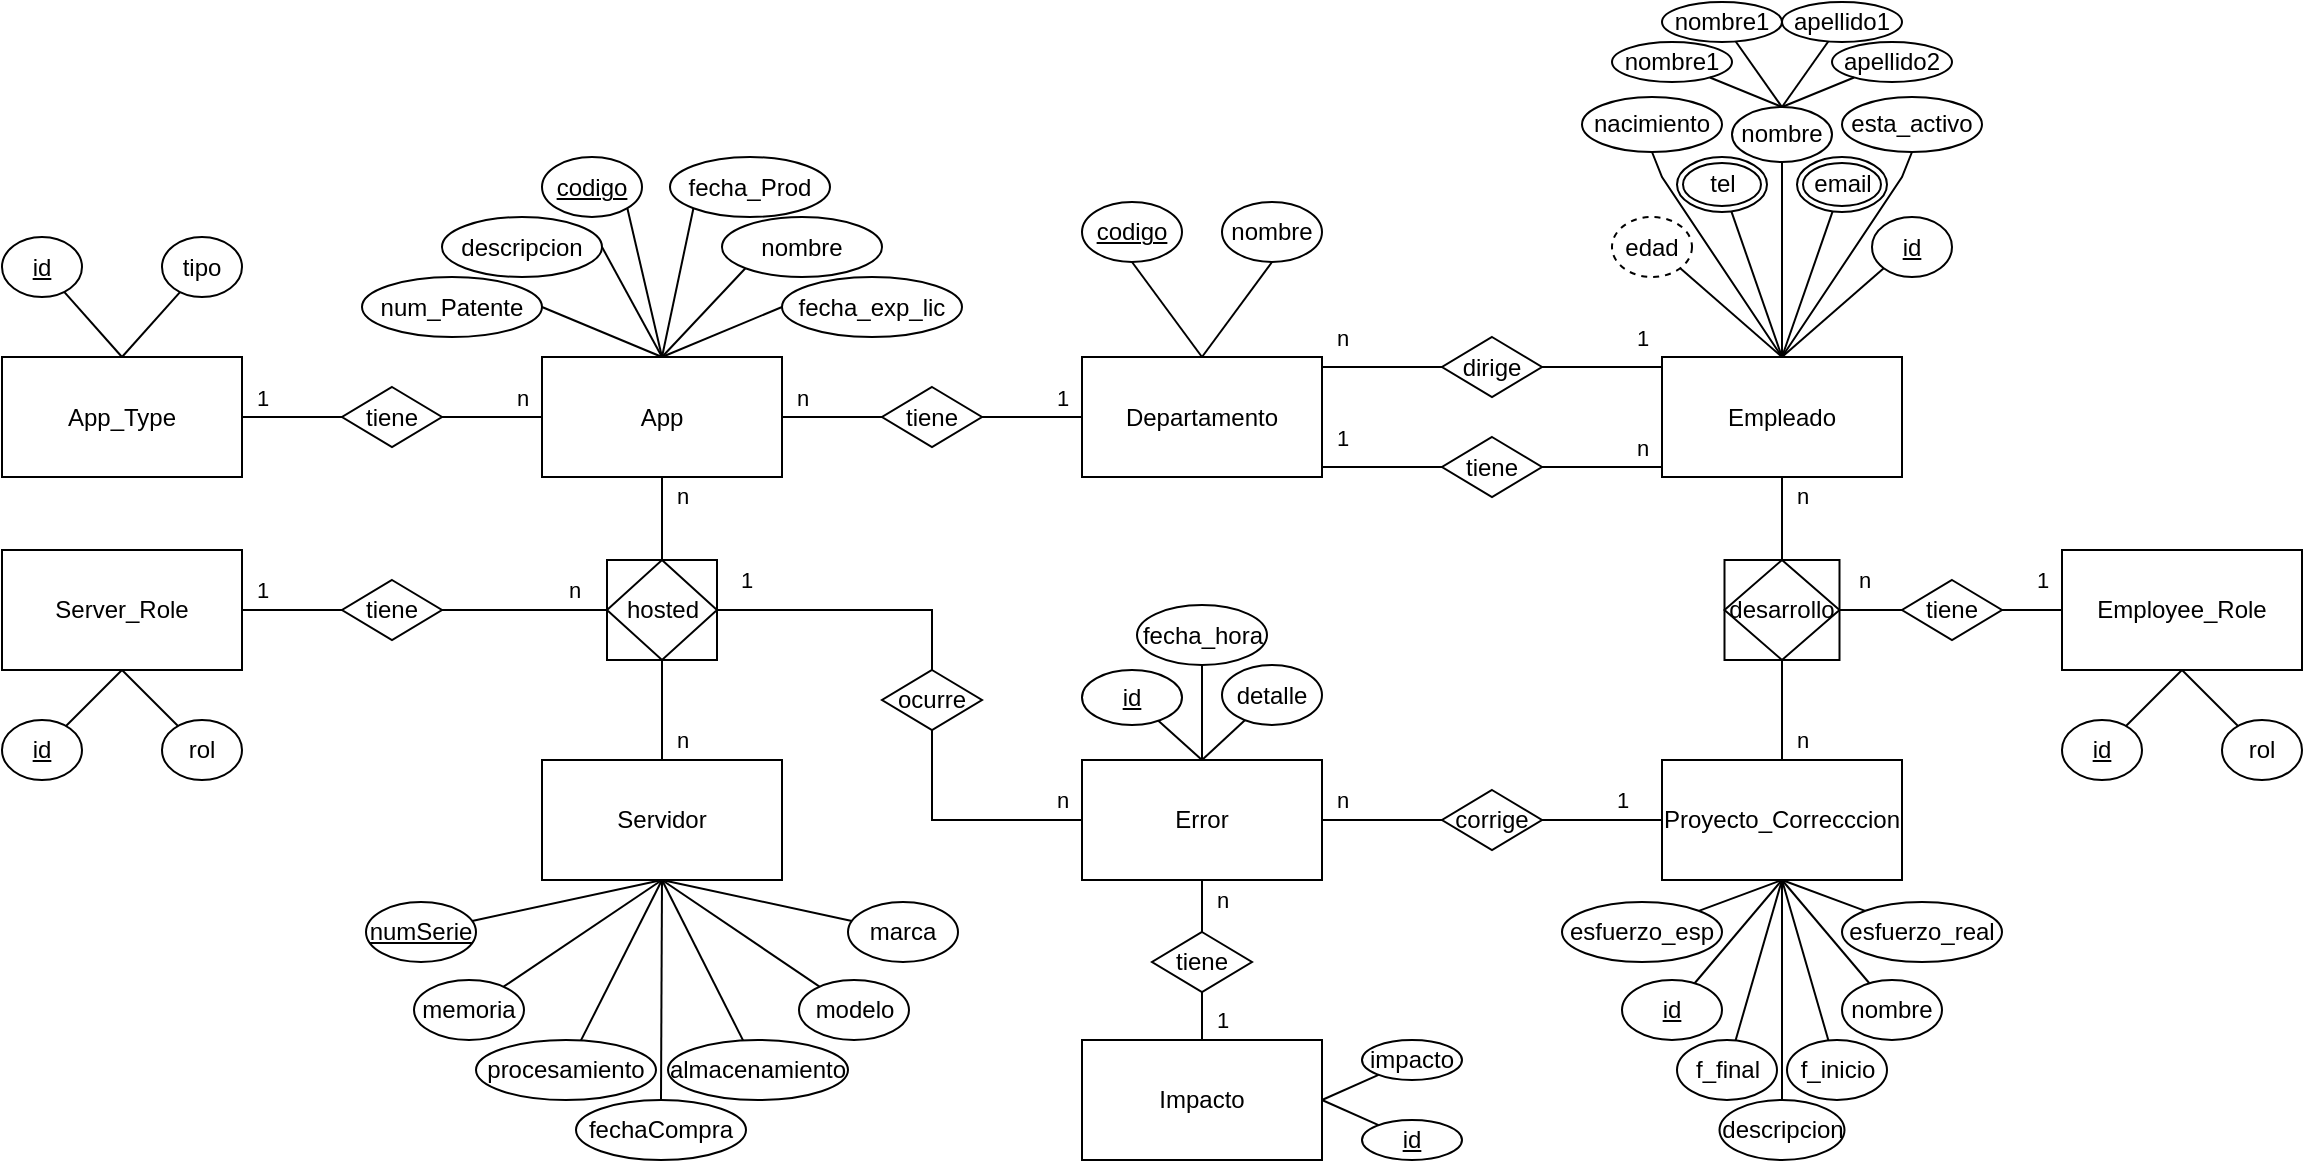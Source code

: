 <mxfile version="20.2.8" type="device"><diagram id="KwfGGUt9zE8hWMJmlFXR" name="Página-1"><mxGraphModel dx="1038" dy="1818" grid="1" gridSize="10" guides="1" tooltips="1" connect="1" arrows="1" fold="1" page="1" pageScale="1" pageWidth="827" pageHeight="1169" math="0" shadow="0"><root><mxCell id="0"/><mxCell id="1" parent="0"/><mxCell id="jGtDUnaClFhMAwgJRY5a-1" value="App" style="rounded=0;whiteSpace=wrap;html=1;" parent="1" vertex="1"><mxGeometry x="270" y="-991.5" width="120" height="60" as="geometry"/></mxCell><mxCell id="jGtDUnaClFhMAwgJRY5a-2" value="Departamento" style="rounded=0;whiteSpace=wrap;html=1;" parent="1" vertex="1"><mxGeometry x="540" y="-991.5" width="120" height="60" as="geometry"/></mxCell><mxCell id="jGtDUnaClFhMAwgJRY5a-3" value="Servidor" style="rounded=0;whiteSpace=wrap;html=1;" parent="1" vertex="1"><mxGeometry x="270" y="-790" width="120" height="60" as="geometry"/></mxCell><mxCell id="jGtDUnaClFhMAwgJRY5a-4" value="Error" style="rounded=0;whiteSpace=wrap;html=1;" parent="1" vertex="1"><mxGeometry x="540" y="-790" width="120" height="60" as="geometry"/></mxCell><mxCell id="jGtDUnaClFhMAwgJRY5a-5" value="Proyecto_Correcccion" style="rounded=0;whiteSpace=wrap;html=1;" parent="1" vertex="1"><mxGeometry x="830" y="-790" width="120" height="60" as="geometry"/></mxCell><mxCell id="jGtDUnaClFhMAwgJRY5a-6" value="Empleado" style="rounded=0;whiteSpace=wrap;html=1;" parent="1" vertex="1"><mxGeometry x="830" y="-991.5" width="120" height="60" as="geometry"/></mxCell><mxCell id="jGtDUnaClFhMAwgJRY5a-7" value="Impacto" style="rounded=0;whiteSpace=wrap;html=1;" parent="1" vertex="1"><mxGeometry x="540" y="-650" width="120" height="60" as="geometry"/></mxCell><mxCell id="jGtDUnaClFhMAwgJRY5a-8" value="Server_Role" style="rounded=0;whiteSpace=wrap;html=1;" parent="1" vertex="1"><mxGeometry y="-895" width="120" height="60" as="geometry"/></mxCell><mxCell id="jGtDUnaClFhMAwgJRY5a-9" value="Employee_Role" style="rounded=0;whiteSpace=wrap;html=1;" parent="1" vertex="1"><mxGeometry x="1030" y="-895" width="120" height="60" as="geometry"/></mxCell><mxCell id="jGtDUnaClFhMAwgJRY5a-10" value="App_Type" style="rounded=0;whiteSpace=wrap;html=1;" parent="1" vertex="1"><mxGeometry y="-991.5" width="120" height="60" as="geometry"/></mxCell><mxCell id="jGtDUnaClFhMAwgJRY5a-11" value="codigo" style="ellipse;whiteSpace=wrap;html=1;align=center;fontStyle=4;" parent="1" vertex="1"><mxGeometry x="270" y="-1091.5" width="50" height="30" as="geometry"/></mxCell><mxCell id="jGtDUnaClFhMAwgJRY5a-12" value="numSerie" style="ellipse;whiteSpace=wrap;html=1;align=center;fontStyle=4;flipH=0;" parent="1" vertex="1"><mxGeometry x="182" y="-719" width="55" height="30" as="geometry"/></mxCell><mxCell id="jGtDUnaClFhMAwgJRY5a-13" value="marca" style="ellipse;whiteSpace=wrap;html=1;align=center;fontStyle=0;flipH=0;" parent="1" vertex="1"><mxGeometry x="423" y="-719" width="55" height="30" as="geometry"/></mxCell><mxCell id="jGtDUnaClFhMAwgJRY5a-14" value="modelo" style="ellipse;whiteSpace=wrap;html=1;align=center;fontStyle=0;flipH=0;" parent="1" vertex="1"><mxGeometry x="398.5" y="-680" width="55" height="30" as="geometry"/></mxCell><mxCell id="jGtDUnaClFhMAwgJRY5a-15" value="memoria" style="ellipse;whiteSpace=wrap;html=1;align=center;fontStyle=0;flipH=0;" parent="1" vertex="1"><mxGeometry x="206" y="-680" width="55" height="30" as="geometry"/></mxCell><mxCell id="jGtDUnaClFhMAwgJRY5a-16" value="fechaCompra" style="ellipse;whiteSpace=wrap;html=1;align=center;fontStyle=0;flipH=1;" parent="1" vertex="1"><mxGeometry x="287" y="-620" width="85" height="30" as="geometry"/></mxCell><mxCell id="jGtDUnaClFhMAwgJRY5a-17" value="procesamiento" style="ellipse;whiteSpace=wrap;html=1;align=center;fontStyle=0;flipH=0;" parent="1" vertex="1"><mxGeometry x="237" y="-650" width="90" height="30" as="geometry"/></mxCell><mxCell id="jGtDUnaClFhMAwgJRY5a-18" value="almacenamiento" style="ellipse;whiteSpace=wrap;html=1;align=center;fontStyle=0;flipH=0;" parent="1" vertex="1"><mxGeometry x="333" y="-650" width="90" height="30" as="geometry"/></mxCell><mxCell id="jGtDUnaClFhMAwgJRY5a-19" value="codigo" style="ellipse;whiteSpace=wrap;html=1;align=center;fontStyle=4;" parent="1" vertex="1"><mxGeometry x="540" y="-1069" width="50" height="30" as="geometry"/></mxCell><mxCell id="jGtDUnaClFhMAwgJRY5a-20" value="id" style="ellipse;whiteSpace=wrap;html=1;align=center;fontStyle=4;" parent="1" vertex="1"><mxGeometry x="540" y="-835" width="50" height="27.5" as="geometry"/></mxCell><mxCell id="jGtDUnaClFhMAwgJRY5a-21" value="nombre" style="ellipse;whiteSpace=wrap;html=1;align=center;fontStyle=0;" parent="1" vertex="1"><mxGeometry x="610" y="-1069" width="50" height="30" as="geometry"/></mxCell><mxCell id="jGtDUnaClFhMAwgJRY5a-22" value="detalle" style="ellipse;whiteSpace=wrap;html=1;align=center;fontStyle=0;" parent="1" vertex="1"><mxGeometry x="610" y="-837.5" width="50" height="30" as="geometry"/></mxCell><mxCell id="jGtDUnaClFhMAwgJRY5a-23" value="fecha_hora" style="ellipse;whiteSpace=wrap;html=1;align=center;fontStyle=0;" parent="1" vertex="1"><mxGeometry x="567.5" y="-867.5" width="65" height="30" as="geometry"/></mxCell><mxCell id="jGtDUnaClFhMAwgJRY5a-24" value="num_Patente" style="ellipse;whiteSpace=wrap;html=1;align=center;" parent="1" vertex="1"><mxGeometry x="180" y="-1031.5" width="90" height="30" as="geometry"/></mxCell><mxCell id="jGtDUnaClFhMAwgJRY5a-25" value="nombre" style="ellipse;whiteSpace=wrap;html=1;align=center;" parent="1" vertex="1"><mxGeometry x="360" y="-1061.5" width="80" height="30" as="geometry"/></mxCell><mxCell id="jGtDUnaClFhMAwgJRY5a-26" value="tipo" style="ellipse;whiteSpace=wrap;html=1;align=center;fontStyle=0" parent="1" vertex="1"><mxGeometry x="80" y="-1051.5" width="40" height="30" as="geometry"/></mxCell><mxCell id="jGtDUnaClFhMAwgJRY5a-27" value="id" style="ellipse;whiteSpace=wrap;html=1;align=center;fontStyle=4" parent="1" vertex="1"><mxGeometry y="-1051.5" width="40" height="30" as="geometry"/></mxCell><mxCell id="jGtDUnaClFhMAwgJRY5a-28" value="id" style="ellipse;whiteSpace=wrap;html=1;align=center;fontStyle=4" parent="1" vertex="1"><mxGeometry y="-810" width="40" height="30" as="geometry"/></mxCell><mxCell id="jGtDUnaClFhMAwgJRY5a-29" value="id" style="ellipse;whiteSpace=wrap;html=1;align=center;fontStyle=4" parent="1" vertex="1"><mxGeometry x="1030" y="-810" width="40" height="30" as="geometry"/></mxCell><mxCell id="jGtDUnaClFhMAwgJRY5a-30" value="id" style="ellipse;whiteSpace=wrap;html=1;align=center;fontStyle=4" parent="1" vertex="1"><mxGeometry x="810" y="-680" width="50" height="30" as="geometry"/></mxCell><mxCell id="jGtDUnaClFhMAwgJRY5a-31" value="rol" style="ellipse;whiteSpace=wrap;html=1;align=center;fontStyle=0" parent="1" vertex="1"><mxGeometry x="80" y="-810" width="40" height="30" as="geometry"/></mxCell><mxCell id="jGtDUnaClFhMAwgJRY5a-32" value="rol" style="ellipse;whiteSpace=wrap;html=1;align=center;fontStyle=0" parent="1" vertex="1"><mxGeometry x="1110" y="-810" width="40" height="30" as="geometry"/></mxCell><mxCell id="jGtDUnaClFhMAwgJRY5a-33" value="nombre" style="ellipse;whiteSpace=wrap;html=1;align=center;fontStyle=0" parent="1" vertex="1"><mxGeometry x="920" y="-680" width="50" height="30" as="geometry"/></mxCell><mxCell id="jGtDUnaClFhMAwgJRY5a-34" value="descripcion" style="ellipse;whiteSpace=wrap;html=1;align=center;fontStyle=0" parent="1" vertex="1"><mxGeometry x="858.75" y="-620" width="62.5" height="30" as="geometry"/></mxCell><mxCell id="jGtDUnaClFhMAwgJRY5a-35" value="f_inicio" style="ellipse;whiteSpace=wrap;html=1;align=center;fontStyle=0" parent="1" vertex="1"><mxGeometry x="892.5" y="-650" width="50" height="30" as="geometry"/></mxCell><mxCell id="jGtDUnaClFhMAwgJRY5a-36" value="f_final" style="ellipse;whiteSpace=wrap;html=1;align=center;fontStyle=0" parent="1" vertex="1"><mxGeometry x="837.5" y="-650" width="50" height="30" as="geometry"/></mxCell><mxCell id="jGtDUnaClFhMAwgJRY5a-37" value="esfuerzo_esp" style="ellipse;whiteSpace=wrap;html=1;align=center;fontStyle=0" parent="1" vertex="1"><mxGeometry x="780" y="-719" width="80" height="30" as="geometry"/></mxCell><mxCell id="jGtDUnaClFhMAwgJRY5a-38" value="descripcion" style="ellipse;whiteSpace=wrap;html=1;align=center;" parent="1" vertex="1"><mxGeometry x="220" y="-1061.5" width="80" height="30" as="geometry"/></mxCell><mxCell id="jGtDUnaClFhMAwgJRY5a-39" value="fecha_exp_lic" style="ellipse;whiteSpace=wrap;html=1;align=center;" parent="1" vertex="1"><mxGeometry x="390" y="-1031.5" width="90" height="30" as="geometry"/></mxCell><mxCell id="jGtDUnaClFhMAwgJRY5a-40" value="fecha_Prod" style="ellipse;whiteSpace=wrap;html=1;align=center;" parent="1" vertex="1"><mxGeometry x="334" y="-1091.5" width="80" height="30" as="geometry"/></mxCell><mxCell id="jGtDUnaClFhMAwgJRY5a-41" value="" style="endArrow=none;html=1;rounded=0;exitX=0.5;exitY=0;exitDx=0;exitDy=0;entryX=0;entryY=1;entryDx=0;entryDy=0;" parent="1" source="jGtDUnaClFhMAwgJRY5a-1" target="jGtDUnaClFhMAwgJRY5a-25" edge="1"><mxGeometry relative="1" as="geometry"><mxPoint x="260" y="-751.5" as="sourcePoint"/><mxPoint x="360" y="-1031.5" as="targetPoint"/></mxGeometry></mxCell><mxCell id="jGtDUnaClFhMAwgJRY5a-42" value="" style="endArrow=none;html=1;rounded=0;exitX=0.5;exitY=0;exitDx=0;exitDy=0;entryX=0;entryY=0.5;entryDx=0;entryDy=0;" parent="1" source="jGtDUnaClFhMAwgJRY5a-1" target="jGtDUnaClFhMAwgJRY5a-39" edge="1"><mxGeometry relative="1" as="geometry"><mxPoint x="340" y="-981.5" as="sourcePoint"/><mxPoint x="381.716" y="-1025.893" as="targetPoint"/></mxGeometry></mxCell><mxCell id="jGtDUnaClFhMAwgJRY5a-43" value="" style="endArrow=none;html=1;rounded=0;exitX=0.5;exitY=0;exitDx=0;exitDy=0;entryX=0.5;entryY=1;entryDx=0;entryDy=0;" parent="1" source="jGtDUnaClFhMAwgJRY5a-2" target="jGtDUnaClFhMAwgJRY5a-21" edge="1"><mxGeometry relative="1" as="geometry"><mxPoint x="580" y="-1006.5" as="sourcePoint"/><mxPoint x="640" y="-1031.5" as="targetPoint"/></mxGeometry></mxCell><mxCell id="jGtDUnaClFhMAwgJRY5a-44" value="" style="endArrow=none;html=1;rounded=0;exitX=0.5;exitY=0;exitDx=0;exitDy=0;" parent="1" source="jGtDUnaClFhMAwgJRY5a-4" target="jGtDUnaClFhMAwgJRY5a-22" edge="1"><mxGeometry relative="1" as="geometry"><mxPoint x="610" y="-800" as="sourcePoint"/><mxPoint x="640" y="-830" as="targetPoint"/></mxGeometry></mxCell><mxCell id="jGtDUnaClFhMAwgJRY5a-45" value="" style="endArrow=none;html=1;rounded=0;entryX=0.5;entryY=0;entryDx=0;entryDy=0;exitX=0.5;exitY=1;exitDx=0;exitDy=0;" parent="1" source="jGtDUnaClFhMAwgJRY5a-23" target="jGtDUnaClFhMAwgJRY5a-4" edge="1"><mxGeometry relative="1" as="geometry"><mxPoint x="610" y="-780.0" as="sourcePoint"/><mxPoint x="645" y="-805.0" as="targetPoint"/></mxGeometry></mxCell><mxCell id="jGtDUnaClFhMAwgJRY5a-46" value="" style="endArrow=none;html=1;rounded=0;exitX=0.5;exitY=1;exitDx=0;exitDy=0;entryX=0.5;entryY=0;entryDx=0;entryDy=0;" parent="1" source="jGtDUnaClFhMAwgJRY5a-19" target="jGtDUnaClFhMAwgJRY5a-2" edge="1"><mxGeometry relative="1" as="geometry"><mxPoint x="610" y="-981.5" as="sourcePoint"/><mxPoint x="645" y="-1029" as="targetPoint"/></mxGeometry></mxCell><mxCell id="jGtDUnaClFhMAwgJRY5a-47" value="" style="endArrow=none;html=1;rounded=0;entryX=0.5;entryY=0;entryDx=0;entryDy=0;" parent="1" source="jGtDUnaClFhMAwgJRY5a-20" target="jGtDUnaClFhMAwgJRY5a-4" edge="1"><mxGeometry relative="1" as="geometry"><mxPoint x="610" y="-780" as="sourcePoint"/><mxPoint x="570" y="-800" as="targetPoint"/></mxGeometry></mxCell><mxCell id="jGtDUnaClFhMAwgJRY5a-48" value="" style="endArrow=none;html=1;rounded=0;entryX=0.5;entryY=1;entryDx=0;entryDy=0;exitX=0.5;exitY=0;exitDx=0;exitDy=0;" parent="1" source="jGtDUnaClFhMAwgJRY5a-16" target="jGtDUnaClFhMAwgJRY5a-3" edge="1"><mxGeometry relative="1" as="geometry"><mxPoint x="490" y="-790" as="sourcePoint"/><mxPoint x="610" y="-780" as="targetPoint"/></mxGeometry></mxCell><mxCell id="jGtDUnaClFhMAwgJRY5a-49" value="" style="endArrow=none;html=1;rounded=0;entryX=0.5;entryY=1;entryDx=0;entryDy=0;" parent="1" source="jGtDUnaClFhMAwgJRY5a-17" target="jGtDUnaClFhMAwgJRY5a-3" edge="1"><mxGeometry relative="1" as="geometry"><mxPoint x="339.5" y="-610" as="sourcePoint"/><mxPoint x="340" y="-720" as="targetPoint"/></mxGeometry></mxCell><mxCell id="jGtDUnaClFhMAwgJRY5a-50" value="" style="endArrow=none;html=1;rounded=0;exitX=0.5;exitY=1;exitDx=0;exitDy=0;" parent="1" source="jGtDUnaClFhMAwgJRY5a-3" target="jGtDUnaClFhMAwgJRY5a-18" edge="1"><mxGeometry relative="1" as="geometry"><mxPoint x="299.485" y="-639.791" as="sourcePoint"/><mxPoint x="340" y="-720" as="targetPoint"/></mxGeometry></mxCell><mxCell id="jGtDUnaClFhMAwgJRY5a-51" value="" style="endArrow=none;html=1;rounded=0;entryX=0.5;entryY=1;entryDx=0;entryDy=0;" parent="1" source="jGtDUnaClFhMAwgJRY5a-15" target="jGtDUnaClFhMAwgJRY5a-3" edge="1"><mxGeometry relative="1" as="geometry"><mxPoint x="340" y="-720" as="sourcePoint"/><mxPoint x="380.515" y="-639.791" as="targetPoint"/></mxGeometry></mxCell><mxCell id="jGtDUnaClFhMAwgJRY5a-52" value="" style="endArrow=none;html=1;rounded=0;entryX=0.5;entryY=1;entryDx=0;entryDy=0;" parent="1" source="jGtDUnaClFhMAwgJRY5a-14" target="jGtDUnaClFhMAwgJRY5a-3" edge="1"><mxGeometry relative="1" as="geometry"><mxPoint x="260.821" y="-666.651" as="sourcePoint"/><mxPoint x="340" y="-720" as="targetPoint"/></mxGeometry></mxCell><mxCell id="jGtDUnaClFhMAwgJRY5a-53" value="" style="endArrow=none;html=1;rounded=0;exitX=0.5;exitY=1;exitDx=0;exitDy=0;" parent="1" source="jGtDUnaClFhMAwgJRY5a-3" target="jGtDUnaClFhMAwgJRY5a-12" edge="1"><mxGeometry relative="1" as="geometry"><mxPoint x="418.679" y="-666.651" as="sourcePoint"/><mxPoint x="340" y="-720" as="targetPoint"/></mxGeometry></mxCell><mxCell id="jGtDUnaClFhMAwgJRY5a-54" value="" style="endArrow=none;html=1;rounded=0;exitX=0.5;exitY=1;exitDx=0;exitDy=0;" parent="1" source="jGtDUnaClFhMAwgJRY5a-3" target="jGtDUnaClFhMAwgJRY5a-13" edge="1"><mxGeometry relative="1" as="geometry"><mxPoint x="340" y="-720" as="sourcePoint"/><mxPoint x="245.096" y="-699.485" as="targetPoint"/></mxGeometry></mxCell><mxCell id="jGtDUnaClFhMAwgJRY5a-55" value="" style="endArrow=none;html=1;rounded=0;exitX=1;exitY=0.5;exitDx=0;exitDy=0;entryX=0.5;entryY=0;entryDx=0;entryDy=0;" parent="1" source="jGtDUnaClFhMAwgJRY5a-24" target="jGtDUnaClFhMAwgJRY5a-1" edge="1"><mxGeometry relative="1" as="geometry"><mxPoint x="340" y="-981.5" as="sourcePoint"/><mxPoint x="370" y="-1021.5" as="targetPoint"/></mxGeometry></mxCell><mxCell id="jGtDUnaClFhMAwgJRY5a-56" value="" style="endArrow=none;html=1;rounded=0;exitX=1;exitY=0.5;exitDx=0;exitDy=0;entryX=0.5;entryY=0;entryDx=0;entryDy=0;" parent="1" source="jGtDUnaClFhMAwgJRY5a-38" target="jGtDUnaClFhMAwgJRY5a-1" edge="1"><mxGeometry relative="1" as="geometry"><mxPoint x="280" y="-1006.5" as="sourcePoint"/><mxPoint x="320" y="-1041.5" as="targetPoint"/></mxGeometry></mxCell><mxCell id="jGtDUnaClFhMAwgJRY5a-57" value="" style="endArrow=none;html=1;rounded=0;entryX=0.5;entryY=0;entryDx=0;entryDy=0;" parent="1" source="jGtDUnaClFhMAwgJRY5a-26" target="jGtDUnaClFhMAwgJRY5a-10" edge="1"><mxGeometry relative="1" as="geometry"><mxPoint x="44.142" y="-1015.893" as="sourcePoint"/><mxPoint x="70" y="-981.5" as="targetPoint"/></mxGeometry></mxCell><mxCell id="jGtDUnaClFhMAwgJRY5a-58" value="" style="endArrow=none;html=1;rounded=0;exitX=0.5;exitY=0;exitDx=0;exitDy=0;" parent="1" source="jGtDUnaClFhMAwgJRY5a-10" target="jGtDUnaClFhMAwgJRY5a-27" edge="1"><mxGeometry relative="1" as="geometry"><mxPoint x="110" y="-1011.5" as="sourcePoint"/><mxPoint x="70" y="-981.5" as="targetPoint"/></mxGeometry></mxCell><mxCell id="jGtDUnaClFhMAwgJRY5a-59" value="" style="endArrow=none;html=1;rounded=0;exitX=0.5;exitY=1;exitDx=0;exitDy=0;fontStyle=4" parent="1" source="jGtDUnaClFhMAwgJRY5a-8" target="jGtDUnaClFhMAwgJRY5a-31" edge="1"><mxGeometry relative="1" as="geometry"><mxPoint x="70" y="-830" as="sourcePoint"/><mxPoint x="110" y="-820" as="targetPoint"/></mxGeometry></mxCell><mxCell id="jGtDUnaClFhMAwgJRY5a-60" value="" style="endArrow=none;html=1;rounded=0;fontStyle=4;exitX=0.5;exitY=1;exitDx=0;exitDy=0;" parent="1" source="jGtDUnaClFhMAwgJRY5a-9" target="jGtDUnaClFhMAwgJRY5a-32" edge="1"><mxGeometry relative="1" as="geometry"><mxPoint x="1100" y="-820" as="sourcePoint"/><mxPoint x="1140" y="-820" as="targetPoint"/></mxGeometry></mxCell><mxCell id="jGtDUnaClFhMAwgJRY5a-61" value="" style="endArrow=none;html=1;rounded=0;exitX=0.5;exitY=1;exitDx=0;exitDy=0;fontStyle=4" parent="1" source="jGtDUnaClFhMAwgJRY5a-5" target="jGtDUnaClFhMAwgJRY5a-33" edge="1"><mxGeometry relative="1" as="geometry"><mxPoint x="887" y="-692.5" as="sourcePoint"/><mxPoint x="467" y="-677.5" as="targetPoint"/><Array as="points"><mxPoint x="890" y="-730"/></Array></mxGeometry></mxCell><mxCell id="jGtDUnaClFhMAwgJRY5a-62" value="" style="endArrow=none;html=1;rounded=0;entryX=0.5;entryY=1;entryDx=0;entryDy=0;" parent="1" source="jGtDUnaClFhMAwgJRY5a-28" target="jGtDUnaClFhMAwgJRY5a-8" edge="1"><mxGeometry relative="1" as="geometry"><mxPoint x="70" y="-825" as="sourcePoint"/><mxPoint x="110" y="-800" as="targetPoint"/></mxGeometry></mxCell><mxCell id="jGtDUnaClFhMAwgJRY5a-63" value="" style="endArrow=none;html=1;rounded=0;entryX=0.5;entryY=1;entryDx=0;entryDy=0;" parent="1" source="jGtDUnaClFhMAwgJRY5a-29" target="jGtDUnaClFhMAwgJRY5a-9" edge="1"><mxGeometry relative="1" as="geometry"><mxPoint x="1100" y="-825" as="sourcePoint"/><mxPoint x="1090" y="-820" as="targetPoint"/></mxGeometry></mxCell><mxCell id="jGtDUnaClFhMAwgJRY5a-64" value="" style="endArrow=none;html=1;rounded=0;entryX=0.5;entryY=1;entryDx=0;entryDy=0;" parent="1" source="jGtDUnaClFhMAwgJRY5a-30" target="jGtDUnaClFhMAwgJRY5a-5" edge="1"><mxGeometry relative="1" as="geometry"><mxPoint x="427" y="-682.5" as="sourcePoint"/><mxPoint x="887" y="-692.5" as="targetPoint"/></mxGeometry></mxCell><mxCell id="jGtDUnaClFhMAwgJRY5a-65" value="" style="endArrow=none;html=1;rounded=0;entryX=0.5;entryY=1;entryDx=0;entryDy=0;" parent="1" source="jGtDUnaClFhMAwgJRY5a-37" target="jGtDUnaClFhMAwgJRY5a-5" edge="1"><mxGeometry relative="1" as="geometry"><mxPoint x="856.353" y="-668.364" as="sourcePoint"/><mxPoint x="900" y="-720" as="targetPoint"/></mxGeometry></mxCell><mxCell id="jGtDUnaClFhMAwgJRY5a-66" value="" style="endArrow=none;html=1;rounded=0;entryX=0.5;entryY=1;entryDx=0;entryDy=0;" parent="1" source="jGtDUnaClFhMAwgJRY5a-123" target="jGtDUnaClFhMAwgJRY5a-5" edge="1"><mxGeometry relative="1" as="geometry"><mxPoint x="858.517" y="-704.519" as="sourcePoint"/><mxPoint x="900" y="-720" as="targetPoint"/></mxGeometry></mxCell><mxCell id="jGtDUnaClFhMAwgJRY5a-67" value="" style="endArrow=none;html=1;rounded=0;entryX=0.5;entryY=1;entryDx=0;entryDy=0;" parent="1" source="jGtDUnaClFhMAwgJRY5a-36" target="jGtDUnaClFhMAwgJRY5a-5" edge="1"><mxGeometry relative="1" as="geometry"><mxPoint x="941.483" y="-704.519" as="sourcePoint"/><mxPoint x="900" y="-720" as="targetPoint"/></mxGeometry></mxCell><mxCell id="jGtDUnaClFhMAwgJRY5a-68" value="" style="endArrow=none;html=1;rounded=0;entryX=0.5;entryY=1;entryDx=0;entryDy=0;" parent="1" source="jGtDUnaClFhMAwgJRY5a-35" target="jGtDUnaClFhMAwgJRY5a-5" edge="1"><mxGeometry relative="1" as="geometry"><mxPoint x="876.774" y="-639.779" as="sourcePoint"/><mxPoint x="900" y="-720" as="targetPoint"/></mxGeometry></mxCell><mxCell id="jGtDUnaClFhMAwgJRY5a-69" value="" style="endArrow=none;html=1;rounded=0;entryX=0.5;entryY=1;entryDx=0;entryDy=0;" parent="1" source="jGtDUnaClFhMAwgJRY5a-34" target="jGtDUnaClFhMAwgJRY5a-5" edge="1"><mxGeometry relative="1" as="geometry"><mxPoint x="923.226" y="-639.779" as="sourcePoint"/><mxPoint x="900" y="-720" as="targetPoint"/></mxGeometry></mxCell><mxCell id="jGtDUnaClFhMAwgJRY5a-70" value="" style="endArrow=none;html=1;rounded=0;exitX=1;exitY=1;exitDx=0;exitDy=0;entryX=0.5;entryY=0;entryDx=0;entryDy=0;" parent="1" source="jGtDUnaClFhMAwgJRY5a-11" target="jGtDUnaClFhMAwgJRY5a-1" edge="1"><mxGeometry relative="1" as="geometry"><mxPoint x="310" y="-1036.5" as="sourcePoint"/><mxPoint x="340" y="-981.5" as="targetPoint"/></mxGeometry></mxCell><mxCell id="jGtDUnaClFhMAwgJRY5a-71" value="" style="endArrow=none;html=1;rounded=0;exitX=0;exitY=1;exitDx=0;exitDy=0;entryX=0.5;entryY=0;entryDx=0;entryDy=0;" parent="1" source="jGtDUnaClFhMAwgJRY5a-40" target="jGtDUnaClFhMAwgJRY5a-1" edge="1"><mxGeometry relative="1" as="geometry"><mxPoint x="322.678" y="-1055.893" as="sourcePoint"/><mxPoint x="340" y="-981.5" as="targetPoint"/></mxGeometry></mxCell><mxCell id="jGtDUnaClFhMAwgJRY5a-72" value="n" style="endArrow=none;html=1;rounded=0;exitX=1;exitY=0.5;exitDx=0;exitDy=0;entryX=0;entryY=0.5;entryDx=0;entryDy=0;startArrow=none;" parent="1" source="jGtDUnaClFhMAwgJRY5a-73" target="jGtDUnaClFhMAwgJRY5a-1" edge="1"><mxGeometry x="0.6" y="10" relative="1" as="geometry"><mxPoint x="320" y="-991.5" as="sourcePoint"/><mxPoint x="480" y="-991.5" as="targetPoint"/><mxPoint as="offset"/></mxGeometry></mxCell><mxCell id="jGtDUnaClFhMAwgJRY5a-73" value="tiene" style="shape=rhombus;perimeter=rhombusPerimeter;whiteSpace=wrap;html=1;align=center;" parent="1" vertex="1"><mxGeometry x="170" y="-976.5" width="50" height="30" as="geometry"/></mxCell><mxCell id="jGtDUnaClFhMAwgJRY5a-74" value="1" style="endArrow=none;html=1;rounded=0;exitX=1;exitY=0.5;exitDx=0;exitDy=0;entryX=0;entryY=0.5;entryDx=0;entryDy=0;" parent="1" source="jGtDUnaClFhMAwgJRY5a-10" target="jGtDUnaClFhMAwgJRY5a-73" edge="1"><mxGeometry x="-0.6" y="10" relative="1" as="geometry"><mxPoint x="120" y="-961.5" as="sourcePoint"/><mxPoint x="270" y="-961.5" as="targetPoint"/><mxPoint as="offset"/></mxGeometry></mxCell><mxCell id="jGtDUnaClFhMAwgJRY5a-75" value="1" style="endArrow=none;html=1;rounded=0;exitX=1;exitY=0.5;exitDx=0;exitDy=0;entryX=0;entryY=0.5;entryDx=0;entryDy=0;startArrow=none;" parent="1" source="jGtDUnaClFhMAwgJRY5a-79" target="jGtDUnaClFhMAwgJRY5a-2" edge="1"><mxGeometry x="0.6" y="10" relative="1" as="geometry"><mxPoint x="230" y="-951.5" as="sourcePoint"/><mxPoint x="280" y="-951.5" as="targetPoint"/><mxPoint as="offset"/></mxGeometry></mxCell><mxCell id="jGtDUnaClFhMAwgJRY5a-76" value="n" style="endArrow=none;html=1;rounded=0;entryX=0.5;entryY=0;entryDx=0;entryDy=0;startArrow=none;exitX=0.5;exitY=1;exitDx=0;exitDy=0;" parent="1" source="jGtDUnaClFhMAwgJRY5a-130" target="jGtDUnaClFhMAwgJRY5a-3" edge="1"><mxGeometry x="0.6" y="10" relative="1" as="geometry"><mxPoint x="340" y="-840" as="sourcePoint"/><mxPoint x="550" y="-951.5" as="targetPoint"/><mxPoint as="offset"/></mxGeometry></mxCell><mxCell id="jGtDUnaClFhMAwgJRY5a-77" value="n" style="endArrow=none;html=1;rounded=0;exitX=0.5;exitY=1;exitDx=0;exitDy=0;startArrow=none;entryX=0.5;entryY=0;entryDx=0;entryDy=0;" parent="1" source="jGtDUnaClFhMAwgJRY5a-131" target="jGtDUnaClFhMAwgJRY5a-5" edge="1"><mxGeometry x="0.6" y="10" relative="1" as="geometry"><mxPoint x="890" y="-845" as="sourcePoint"/><mxPoint x="870" y="-800" as="targetPoint"/><mxPoint as="offset"/></mxGeometry></mxCell><mxCell id="jGtDUnaClFhMAwgJRY5a-78" value="1" style="endArrow=none;html=1;rounded=0;exitX=1;exitY=0.5;exitDx=0;exitDy=0;entryX=0;entryY=0.25;entryDx=0;entryDy=0;startArrow=none;" parent="1" source="jGtDUnaClFhMAwgJRY5a-81" target="jGtDUnaClFhMAwgJRY5a-6" edge="1"><mxGeometry x="0.429" y="15" relative="1" as="geometry"><mxPoint x="500" y="-951.5" as="sourcePoint"/><mxPoint x="550" y="-951.5" as="targetPoint"/><mxPoint as="offset"/><Array as="points"><mxPoint x="790" y="-986.5"/><mxPoint x="830" y="-986.5"/></Array></mxGeometry></mxCell><mxCell id="jGtDUnaClFhMAwgJRY5a-79" value="tiene" style="shape=rhombus;perimeter=rhombusPerimeter;whiteSpace=wrap;html=1;align=center;" parent="1" vertex="1"><mxGeometry x="440" y="-976.5" width="50" height="30" as="geometry"/></mxCell><mxCell id="jGtDUnaClFhMAwgJRY5a-80" value="n" style="endArrow=none;html=1;rounded=0;exitX=1;exitY=0.5;exitDx=0;exitDy=0;entryX=0;entryY=0.5;entryDx=0;entryDy=0;startArrow=none;" parent="1" source="jGtDUnaClFhMAwgJRY5a-1" target="jGtDUnaClFhMAwgJRY5a-79" edge="1"><mxGeometry x="-0.6" y="10" relative="1" as="geometry"><mxPoint x="390" y="-961.5" as="sourcePoint"/><mxPoint x="530" y="-961.5" as="targetPoint"/><mxPoint as="offset"/></mxGeometry></mxCell><mxCell id="jGtDUnaClFhMAwgJRY5a-81" value="dirige" style="shape=rhombus;perimeter=rhombusPerimeter;whiteSpace=wrap;html=1;align=center;" parent="1" vertex="1"><mxGeometry x="720" y="-1001.5" width="50" height="30" as="geometry"/></mxCell><mxCell id="jGtDUnaClFhMAwgJRY5a-82" value="n" style="endArrow=none;html=1;rounded=0;exitX=1;exitY=0.25;exitDx=0;exitDy=0;entryX=0;entryY=0.5;entryDx=0;entryDy=0;startArrow=none;" parent="1" source="jGtDUnaClFhMAwgJRY5a-2" target="jGtDUnaClFhMAwgJRY5a-81" edge="1"><mxGeometry x="-0.429" y="15" relative="1" as="geometry"><mxPoint x="660" y="-976.5" as="sourcePoint"/><mxPoint x="790" y="-976.5" as="targetPoint"/><mxPoint as="offset"/><Array as="points"><mxPoint x="660" y="-986.5"/></Array></mxGeometry></mxCell><mxCell id="jGtDUnaClFhMAwgJRY5a-83" value="n" style="endArrow=none;html=1;rounded=0;exitX=1;exitY=0.5;exitDx=0;exitDy=0;entryX=0;entryY=0.75;entryDx=0;entryDy=0;startArrow=none;" parent="1" source="jGtDUnaClFhMAwgJRY5a-84" target="jGtDUnaClFhMAwgJRY5a-6" edge="1"><mxGeometry x="1" y="10" relative="1" as="geometry"><mxPoint x="670" y="-966.5" as="sourcePoint"/><mxPoint x="710" y="-1006.5" as="targetPoint"/><mxPoint as="offset"/><Array as="points"><mxPoint x="790" y="-936.5"/><mxPoint x="830" y="-936.5"/></Array></mxGeometry></mxCell><mxCell id="jGtDUnaClFhMAwgJRY5a-84" value="tiene" style="shape=rhombus;perimeter=rhombusPerimeter;whiteSpace=wrap;html=1;align=center;" parent="1" vertex="1"><mxGeometry x="720" y="-951.5" width="50" height="30" as="geometry"/></mxCell><mxCell id="jGtDUnaClFhMAwgJRY5a-85" value="1" style="endArrow=none;html=1;rounded=0;exitX=1;exitY=0.75;exitDx=0;exitDy=0;entryX=0;entryY=0.5;entryDx=0;entryDy=0;startArrow=none;" parent="1" source="jGtDUnaClFhMAwgJRY5a-2" target="jGtDUnaClFhMAwgJRY5a-84" edge="1"><mxGeometry x="-1" y="11" relative="1" as="geometry"><mxPoint x="660" y="-946.5" as="sourcePoint"/><mxPoint x="790" y="-946.5" as="targetPoint"/><mxPoint x="-1" y="-5" as="offset"/><Array as="points"><mxPoint x="660" y="-936.5"/></Array></mxGeometry></mxCell><mxCell id="jGtDUnaClFhMAwgJRY5a-86" value="1" style="endArrow=none;html=1;rounded=0;entryX=0;entryY=0.5;entryDx=0;entryDy=0;startArrow=none;exitX=1;exitY=0.5;exitDx=0;exitDy=0;" parent="1" source="jGtDUnaClFhMAwgJRY5a-124" target="jGtDUnaClFhMAwgJRY5a-5" edge="1"><mxGeometry x="0.333" y="10" relative="1" as="geometry"><mxPoint x="670" y="-920" as="sourcePoint"/><mxPoint x="730" y="-926.5" as="targetPoint"/><mxPoint as="offset"/><Array as="points"/></mxGeometry></mxCell><mxCell id="jGtDUnaClFhMAwgJRY5a-87" value="nombre" style="ellipse;whiteSpace=wrap;html=1;align=center;" parent="1" vertex="1"><mxGeometry x="865" y="-1116.5" width="50" height="27.5" as="geometry"/></mxCell><mxCell id="jGtDUnaClFhMAwgJRY5a-88" value="id" style="ellipse;whiteSpace=wrap;html=1;align=center;fontStyle=4" parent="1" vertex="1"><mxGeometry x="935" y="-1061.5" width="40" height="30" as="geometry"/></mxCell><mxCell id="jGtDUnaClFhMAwgJRY5a-89" value="nacimiento" style="ellipse;whiteSpace=wrap;html=1;align=center;fontStyle=0" parent="1" vertex="1"><mxGeometry x="790" y="-1121.5" width="70" height="27.5" as="geometry"/></mxCell><mxCell id="jGtDUnaClFhMAwgJRY5a-90" value="esta_activo" style="ellipse;whiteSpace=wrap;html=1;align=center;fontStyle=0" parent="1" vertex="1"><mxGeometry x="920" y="-1121.5" width="70" height="27.5" as="geometry"/></mxCell><mxCell id="jGtDUnaClFhMAwgJRY5a-91" value="nombre1" style="ellipse;whiteSpace=wrap;html=1;align=center;" parent="1" vertex="1"><mxGeometry x="805" y="-1149" width="60" height="20" as="geometry"/></mxCell><mxCell id="jGtDUnaClFhMAwgJRY5a-92" value="nombre1" style="ellipse;whiteSpace=wrap;html=1;align=center;" parent="1" vertex="1"><mxGeometry x="830" y="-1169" width="60" height="20" as="geometry"/></mxCell><mxCell id="jGtDUnaClFhMAwgJRY5a-93" value="apellido1" style="ellipse;whiteSpace=wrap;html=1;align=center;" parent="1" vertex="1"><mxGeometry x="890" y="-1169" width="60" height="20" as="geometry"/></mxCell><mxCell id="jGtDUnaClFhMAwgJRY5a-94" value="apellido2" style="ellipse;whiteSpace=wrap;html=1;align=center;" parent="1" vertex="1"><mxGeometry x="915" y="-1149" width="60" height="20" as="geometry"/></mxCell><mxCell id="jGtDUnaClFhMAwgJRY5a-95" value="" style="endArrow=none;html=1;rounded=0;entryX=0.5;entryY=0;entryDx=0;entryDy=0;" parent="1" source="jGtDUnaClFhMAwgJRY5a-91" target="jGtDUnaClFhMAwgJRY5a-87" edge="1"><mxGeometry relative="1" as="geometry"><mxPoint x="610" y="-1109" as="sourcePoint"/><mxPoint x="770" y="-1109" as="targetPoint"/></mxGeometry></mxCell><mxCell id="jGtDUnaClFhMAwgJRY5a-96" value="" style="endArrow=none;html=1;rounded=0;entryX=0.5;entryY=0;entryDx=0;entryDy=0;" parent="1" source="jGtDUnaClFhMAwgJRY5a-92" target="jGtDUnaClFhMAwgJRY5a-87" edge="1"><mxGeometry relative="1" as="geometry"><mxPoint x="866.461" y="-1112.013" as="sourcePoint"/><mxPoint x="870" y="-1119" as="targetPoint"/><Array as="points"/></mxGeometry></mxCell><mxCell id="jGtDUnaClFhMAwgJRY5a-97" value="" style="endArrow=none;html=1;rounded=0;entryX=0.5;entryY=0;entryDx=0;entryDy=0;" parent="1" source="jGtDUnaClFhMAwgJRY5a-94" target="jGtDUnaClFhMAwgJRY5a-87" edge="1"><mxGeometry relative="1" as="geometry"><mxPoint x="878.751" y="-1129.435" as="sourcePoint"/><mxPoint x="900" y="-1106.5" as="targetPoint"/><Array as="points"/></mxGeometry></mxCell><mxCell id="jGtDUnaClFhMAwgJRY5a-98" value="" style="endArrow=none;html=1;rounded=0;entryX=0.5;entryY=0;entryDx=0;entryDy=0;" parent="1" source="jGtDUnaClFhMAwgJRY5a-93" target="jGtDUnaClFhMAwgJRY5a-87" edge="1"><mxGeometry relative="1" as="geometry"><mxPoint x="891.461" y="-1132.013" as="sourcePoint"/><mxPoint x="900" y="-1106.5" as="targetPoint"/><Array as="points"/></mxGeometry></mxCell><mxCell id="jGtDUnaClFhMAwgJRY5a-99" value="" style="endArrow=none;html=1;rounded=0;exitX=0.5;exitY=0;exitDx=0;exitDy=0;entryX=0.5;entryY=1;entryDx=0;entryDy=0;" parent="1" source="jGtDUnaClFhMAwgJRY5a-6" target="jGtDUnaClFhMAwgJRY5a-87" edge="1"><mxGeometry relative="1" as="geometry"><mxPoint x="650" y="-1101.5" as="sourcePoint"/><mxPoint x="810" y="-1101.5" as="targetPoint"/></mxGeometry></mxCell><mxCell id="jGtDUnaClFhMAwgJRY5a-100" value="" style="endArrow=none;html=1;rounded=0;exitX=0.5;exitY=0;exitDx=0;exitDy=0;" parent="1" source="jGtDUnaClFhMAwgJRY5a-6" target="jGtDUnaClFhMAwgJRY5a-105" edge="1"><mxGeometry relative="1" as="geometry"><mxPoint x="900" y="-981.5" as="sourcePoint"/><mxPoint x="900" y="-1079" as="targetPoint"/></mxGeometry></mxCell><mxCell id="jGtDUnaClFhMAwgJRY5a-101" value="" style="endArrow=none;html=1;rounded=0;exitX=0.5;exitY=0;exitDx=0;exitDy=0;entryX=0.5;entryY=1;entryDx=0;entryDy=0;" parent="1" source="jGtDUnaClFhMAwgJRY5a-6" target="jGtDUnaClFhMAwgJRY5a-89" edge="1"><mxGeometry relative="1" as="geometry"><mxPoint x="900" y="-981.5" as="sourcePoint"/><mxPoint x="874.629" y="-1054.294" as="targetPoint"/><Array as="points"><mxPoint x="830" y="-1081.5"/></Array></mxGeometry></mxCell><mxCell id="jGtDUnaClFhMAwgJRY5a-102" value="" style="endArrow=none;html=1;rounded=0;exitX=0.5;exitY=0;exitDx=0;exitDy=0;entryX=0.5;entryY=1;entryDx=0;entryDy=0;" parent="1" source="jGtDUnaClFhMAwgJRY5a-6" target="jGtDUnaClFhMAwgJRY5a-90" edge="1"><mxGeometry relative="1" as="geometry"><mxPoint x="900" y="-981.5" as="sourcePoint"/><mxPoint x="835" y="-1084" as="targetPoint"/><Array as="points"><mxPoint x="950" y="-1081.5"/></Array></mxGeometry></mxCell><mxCell id="jGtDUnaClFhMAwgJRY5a-103" value="" style="endArrow=none;html=1;rounded=0;exitX=0.5;exitY=0;exitDx=0;exitDy=0;" parent="1" source="jGtDUnaClFhMAwgJRY5a-6" target="jGtDUnaClFhMAwgJRY5a-104" edge="1"><mxGeometry relative="1" as="geometry"><mxPoint x="900" y="-981.5" as="sourcePoint"/><mxPoint x="878.611" y="-1063.152" as="targetPoint"/></mxGeometry></mxCell><mxCell id="jGtDUnaClFhMAwgJRY5a-104" value="email" style="ellipse;shape=doubleEllipse;margin=3;whiteSpace=wrap;html=1;align=center;" parent="1" vertex="1"><mxGeometry x="897.5" y="-1091.5" width="45" height="27.5" as="geometry"/></mxCell><mxCell id="jGtDUnaClFhMAwgJRY5a-105" value="tel" style="ellipse;shape=doubleEllipse;margin=3;whiteSpace=wrap;html=1;align=center;" parent="1" vertex="1"><mxGeometry x="837.5" y="-1091.5" width="45" height="27.5" as="geometry"/></mxCell><mxCell id="jGtDUnaClFhMAwgJRY5a-106" value="edad" style="ellipse;whiteSpace=wrap;html=1;align=center;dashed=1;" parent="1" vertex="1"><mxGeometry x="805" y="-1061.5" width="40" height="30" as="geometry"/></mxCell><mxCell id="jGtDUnaClFhMAwgJRY5a-107" value="" style="endArrow=none;html=1;rounded=0;exitX=1;exitY=1;exitDx=0;exitDy=0;entryX=0.5;entryY=0;entryDx=0;entryDy=0;" parent="1" source="jGtDUnaClFhMAwgJRY5a-106" target="jGtDUnaClFhMAwgJRY5a-6" edge="1"><mxGeometry relative="1" as="geometry"><mxPoint x="820" y="-1071.5" as="sourcePoint"/><mxPoint x="980" y="-1071.5" as="targetPoint"/></mxGeometry></mxCell><mxCell id="jGtDUnaClFhMAwgJRY5a-108" value="" style="endArrow=none;html=1;rounded=0;exitX=0;exitY=1;exitDx=0;exitDy=0;entryX=0.5;entryY=0;entryDx=0;entryDy=0;" parent="1" source="jGtDUnaClFhMAwgJRY5a-88" target="jGtDUnaClFhMAwgJRY5a-6" edge="1"><mxGeometry relative="1" as="geometry"><mxPoint x="835" y="-1021.5" as="sourcePoint"/><mxPoint x="900" y="-981.5" as="targetPoint"/></mxGeometry></mxCell><mxCell id="jGtDUnaClFhMAwgJRY5a-109" value="n" style="endArrow=none;html=1;rounded=0;exitX=0.5;exitY=1;exitDx=0;exitDy=0;startArrow=none;entryX=0.5;entryY=0;entryDx=0;entryDy=0;" parent="1" source="jGtDUnaClFhMAwgJRY5a-1" target="jGtDUnaClFhMAwgJRY5a-130" edge="1"><mxGeometry x="-0.553" y="10" relative="1" as="geometry"><mxPoint x="330" y="-931.5" as="sourcePoint"/><mxPoint x="320" y="-890" as="targetPoint"/><mxPoint as="offset"/></mxGeometry></mxCell><mxCell id="jGtDUnaClFhMAwgJRY5a-110" value="n" style="endArrow=none;html=1;rounded=0;exitX=0.5;exitY=1;exitDx=0;exitDy=0;entryX=0;entryY=0.5;entryDx=0;entryDy=0;startArrow=none;" parent="1" source="jGtDUnaClFhMAwgJRY5a-121" target="jGtDUnaClFhMAwgJRY5a-4" edge="1"><mxGeometry x="0.833" y="10" relative="1" as="geometry"><mxPoint x="340" y="-921.5" as="sourcePoint"/><mxPoint x="340" y="-870.0" as="targetPoint"/><mxPoint as="offset"/><Array as="points"><mxPoint x="465" y="-760"/></Array></mxGeometry></mxCell><mxCell id="jGtDUnaClFhMAwgJRY5a-111" value="n" style="endArrow=none;html=1;rounded=0;startArrow=none;exitX=0.5;exitY=1;exitDx=0;exitDy=0;entryX=0.5;entryY=0;entryDx=0;entryDy=0;" parent="1" source="jGtDUnaClFhMAwgJRY5a-6" target="jGtDUnaClFhMAwgJRY5a-131" edge="1"><mxGeometry x="-0.553" y="10" relative="1" as="geometry"><mxPoint x="870" y="-920" as="sourcePoint"/><mxPoint x="880" y="-890" as="targetPoint"/><mxPoint as="offset"/></mxGeometry></mxCell><mxCell id="jGtDUnaClFhMAwgJRY5a-112" value="n" style="endArrow=none;html=1;rounded=0;exitX=1;exitY=0.5;exitDx=0;exitDy=0;startArrow=none;entryX=0;entryY=0.5;entryDx=0;entryDy=0;" parent="1" source="jGtDUnaClFhMAwgJRY5a-114" target="jGtDUnaClFhMAwgJRY5a-130" edge="1"><mxGeometry x="0.6" y="10" relative="1" as="geometry"><mxPoint x="320" y="-895" as="sourcePoint"/><mxPoint x="290" y="-865" as="targetPoint"/><mxPoint as="offset"/></mxGeometry></mxCell><mxCell id="jGtDUnaClFhMAwgJRY5a-113" value="n" style="endArrow=none;html=1;rounded=0;startArrow=none;exitX=0;exitY=0.5;exitDx=0;exitDy=0;entryX=1;entryY=0.5;entryDx=0;entryDy=0;" parent="1" source="jGtDUnaClFhMAwgJRY5a-115" target="jGtDUnaClFhMAwgJRY5a-131" edge="1"><mxGeometry x="0.231" y="-15" relative="1" as="geometry"><mxPoint x="980" y="-890" as="sourcePoint"/><mxPoint x="940" y="-890" as="targetPoint"/><mxPoint as="offset"/></mxGeometry></mxCell><mxCell id="jGtDUnaClFhMAwgJRY5a-114" value="tiene" style="shape=rhombus;perimeter=rhombusPerimeter;whiteSpace=wrap;html=1;align=center;" parent="1" vertex="1"><mxGeometry x="170" y="-880" width="50" height="30" as="geometry"/></mxCell><mxCell id="jGtDUnaClFhMAwgJRY5a-115" value="tiene" style="shape=rhombus;perimeter=rhombusPerimeter;whiteSpace=wrap;html=1;align=center;" parent="1" vertex="1"><mxGeometry x="950" y="-880" width="50" height="30" as="geometry"/></mxCell><mxCell id="jGtDUnaClFhMAwgJRY5a-116" value="1" style="endArrow=none;html=1;rounded=0;entryX=0;entryY=0.5;entryDx=0;entryDy=0;exitX=1;exitY=0.5;exitDx=0;exitDy=0;" parent="1" source="jGtDUnaClFhMAwgJRY5a-8" target="jGtDUnaClFhMAwgJRY5a-114" edge="1"><mxGeometry x="-0.6" y="10" relative="1" as="geometry"><mxPoint x="130" y="-880" as="sourcePoint"/><mxPoint x="270" y="-865" as="targetPoint"/><mxPoint as="offset"/></mxGeometry></mxCell><mxCell id="jGtDUnaClFhMAwgJRY5a-117" value="1" style="endArrow=none;html=1;rounded=0;entryX=1;entryY=0.5;entryDx=0;entryDy=0;exitX=0;exitY=0.5;exitDx=0;exitDy=0;" parent="1" source="jGtDUnaClFhMAwgJRY5a-9" target="jGtDUnaClFhMAwgJRY5a-115" edge="1"><mxGeometry x="-0.333" y="-15" relative="1" as="geometry"><mxPoint x="690" y="-880" as="sourcePoint"/><mxPoint x="830" y="-865" as="targetPoint"/><mxPoint as="offset"/></mxGeometry></mxCell><mxCell id="jGtDUnaClFhMAwgJRY5a-118" value="1" style="endArrow=none;html=1;rounded=0;exitX=0.5;exitY=1;exitDx=0;exitDy=0;entryX=0.5;entryY=0;entryDx=0;entryDy=0;startArrow=none;" parent="1" source="jGtDUnaClFhMAwgJRY5a-119" target="jGtDUnaClFhMAwgJRY5a-7" edge="1"><mxGeometry x="0.167" y="10" relative="1" as="geometry"><mxPoint x="770" y="-750.0" as="sourcePoint"/><mxPoint x="600" y="-588.5" as="targetPoint"/><mxPoint as="offset"/></mxGeometry></mxCell><mxCell id="jGtDUnaClFhMAwgJRY5a-119" value="tiene" style="shape=rhombus;perimeter=rhombusPerimeter;whiteSpace=wrap;html=1;align=center;" parent="1" vertex="1"><mxGeometry x="575" y="-704" width="50" height="30" as="geometry"/></mxCell><mxCell id="jGtDUnaClFhMAwgJRY5a-120" value="n" style="endArrow=none;html=1;rounded=0;entryX=0.5;entryY=0;entryDx=0;entryDy=0;startArrow=none;exitX=0.5;exitY=1;exitDx=0;exitDy=0;" parent="1" source="jGtDUnaClFhMAwgJRY5a-4" target="jGtDUnaClFhMAwgJRY5a-119" edge="1"><mxGeometry x="-0.231" y="10" relative="1" as="geometry"><mxPoint x="570" y="-710" as="sourcePoint"/><mxPoint x="600" y="-588.5" as="targetPoint"/><mxPoint as="offset"/></mxGeometry></mxCell><mxCell id="jGtDUnaClFhMAwgJRY5a-121" value="ocurre" style="shape=rhombus;perimeter=rhombusPerimeter;whiteSpace=wrap;html=1;align=center;" parent="1" vertex="1"><mxGeometry x="440" y="-835" width="50" height="30" as="geometry"/></mxCell><mxCell id="jGtDUnaClFhMAwgJRY5a-122" value="1" style="endArrow=none;html=1;rounded=0;exitX=1;exitY=0.5;exitDx=0;exitDy=0;entryX=0.5;entryY=0;entryDx=0;entryDy=0;startArrow=none;" parent="1" source="jGtDUnaClFhMAwgJRY5a-130" target="jGtDUnaClFhMAwgJRY5a-121" edge="1"><mxGeometry x="-0.786" y="15" relative="1" as="geometry"><mxPoint x="355" y="-865" as="sourcePoint"/><mxPoint x="540" y="-760.0" as="targetPoint"/><mxPoint as="offset"/><Array as="points"><mxPoint x="465" y="-865"/></Array></mxGeometry></mxCell><mxCell id="jGtDUnaClFhMAwgJRY5a-123" value="esfuerzo_real" style="ellipse;whiteSpace=wrap;html=1;align=center;" parent="1" vertex="1"><mxGeometry x="920" y="-719" width="80" height="30" as="geometry"/></mxCell><mxCell id="jGtDUnaClFhMAwgJRY5a-124" value="corrige" style="shape=rhombus;perimeter=rhombusPerimeter;whiteSpace=wrap;html=1;align=center;" parent="1" vertex="1"><mxGeometry x="720" y="-775" width="50" height="30" as="geometry"/></mxCell><mxCell id="jGtDUnaClFhMAwgJRY5a-125" value="n" style="endArrow=none;html=1;rounded=0;entryX=0;entryY=0.5;entryDx=0;entryDy=0;startArrow=none;exitX=1;exitY=0.5;exitDx=0;exitDy=0;" parent="1" source="jGtDUnaClFhMAwgJRY5a-4" target="jGtDUnaClFhMAwgJRY5a-124" edge="1"><mxGeometry x="-0.667" y="10" relative="1" as="geometry"><mxPoint x="660" y="-760.0" as="sourcePoint"/><mxPoint x="830" y="-760.0" as="targetPoint"/><mxPoint as="offset"/><Array as="points"/></mxGeometry></mxCell><mxCell id="jGtDUnaClFhMAwgJRY5a-126" value="id" style="ellipse;whiteSpace=wrap;html=1;align=center;fontStyle=4" parent="1" vertex="1"><mxGeometry x="680" y="-610" width="50" height="20" as="geometry"/></mxCell><mxCell id="jGtDUnaClFhMAwgJRY5a-127" value="impacto" style="ellipse;whiteSpace=wrap;html=1;align=center;fontStyle=0" parent="1" vertex="1"><mxGeometry x="680" y="-650" width="50" height="20" as="geometry"/></mxCell><mxCell id="jGtDUnaClFhMAwgJRY5a-128" value="" style="endArrow=none;html=1;rounded=0;fontStyle=4;exitX=1;exitY=0.5;exitDx=0;exitDy=0;" parent="1" source="jGtDUnaClFhMAwgJRY5a-7" target="jGtDUnaClFhMAwgJRY5a-127" edge="1"><mxGeometry relative="1" as="geometry"><mxPoint x="745" y="-645" as="sourcePoint"/><mxPoint x="795" y="-630" as="targetPoint"/></mxGeometry></mxCell><mxCell id="jGtDUnaClFhMAwgJRY5a-129" value="" style="endArrow=none;html=1;rounded=0;entryX=1;entryY=0.5;entryDx=0;entryDy=0;" parent="1" source="jGtDUnaClFhMAwgJRY5a-126" target="jGtDUnaClFhMAwgJRY5a-7" edge="1"><mxGeometry relative="1" as="geometry"><mxPoint x="755" y="-635" as="sourcePoint"/><mxPoint x="745" y="-645" as="targetPoint"/></mxGeometry></mxCell><mxCell id="jGtDUnaClFhMAwgJRY5a-130" value="hosted" style="shape=associativeEntity;whiteSpace=wrap;html=1;align=center;" parent="1" vertex="1"><mxGeometry x="302.5" y="-890" width="55" height="50" as="geometry"/></mxCell><mxCell id="jGtDUnaClFhMAwgJRY5a-131" value="desarrollo" style="shape=associativeEntity;whiteSpace=wrap;html=1;align=center;" parent="1" vertex="1"><mxGeometry x="861.25" y="-890" width="57.5" height="50" as="geometry"/></mxCell></root></mxGraphModel></diagram></mxfile>